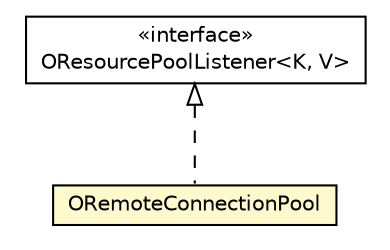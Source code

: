 #!/usr/local/bin/dot
#
# Class diagram 
# Generated by UMLGraph version R5_6-24-gf6e263 (http://www.umlgraph.org/)
#

digraph G {
	edge [fontname="Helvetica",fontsize=10,labelfontname="Helvetica",labelfontsize=10];
	node [fontname="Helvetica",fontsize=10,shape=plaintext];
	nodesep=0.25;
	ranksep=0.5;
	// com.orientechnologies.common.concur.resource.OResourcePoolListener<K, V>
	c3109295 [label=<<table title="com.orientechnologies.common.concur.resource.OResourcePoolListener" border="0" cellborder="1" cellspacing="0" cellpadding="2" port="p" href="../../../common/concur/resource/OResourcePoolListener.html">
		<tr><td><table border="0" cellspacing="0" cellpadding="1">
<tr><td align="center" balign="center"> &#171;interface&#187; </td></tr>
<tr><td align="center" balign="center"> OResourcePoolListener&lt;K, V&gt; </td></tr>
		</table></td></tr>
		</table>>, URL="../../../common/concur/resource/OResourcePoolListener.html", fontname="Helvetica", fontcolor="black", fontsize=10.0];
	// com.orientechnologies.orient.client.remote.ORemoteConnectionPool
	c3110700 [label=<<table title="com.orientechnologies.orient.client.remote.ORemoteConnectionPool" border="0" cellborder="1" cellspacing="0" cellpadding="2" port="p" bgcolor="lemonChiffon" href="./ORemoteConnectionPool.html">
		<tr><td><table border="0" cellspacing="0" cellpadding="1">
<tr><td align="center" balign="center"> ORemoteConnectionPool </td></tr>
		</table></td></tr>
		</table>>, URL="./ORemoteConnectionPool.html", fontname="Helvetica", fontcolor="black", fontsize=10.0];
	//com.orientechnologies.orient.client.remote.ORemoteConnectionPool implements com.orientechnologies.common.concur.resource.OResourcePoolListener<K, V>
	c3109295:p -> c3110700:p [dir=back,arrowtail=empty,style=dashed];
}

